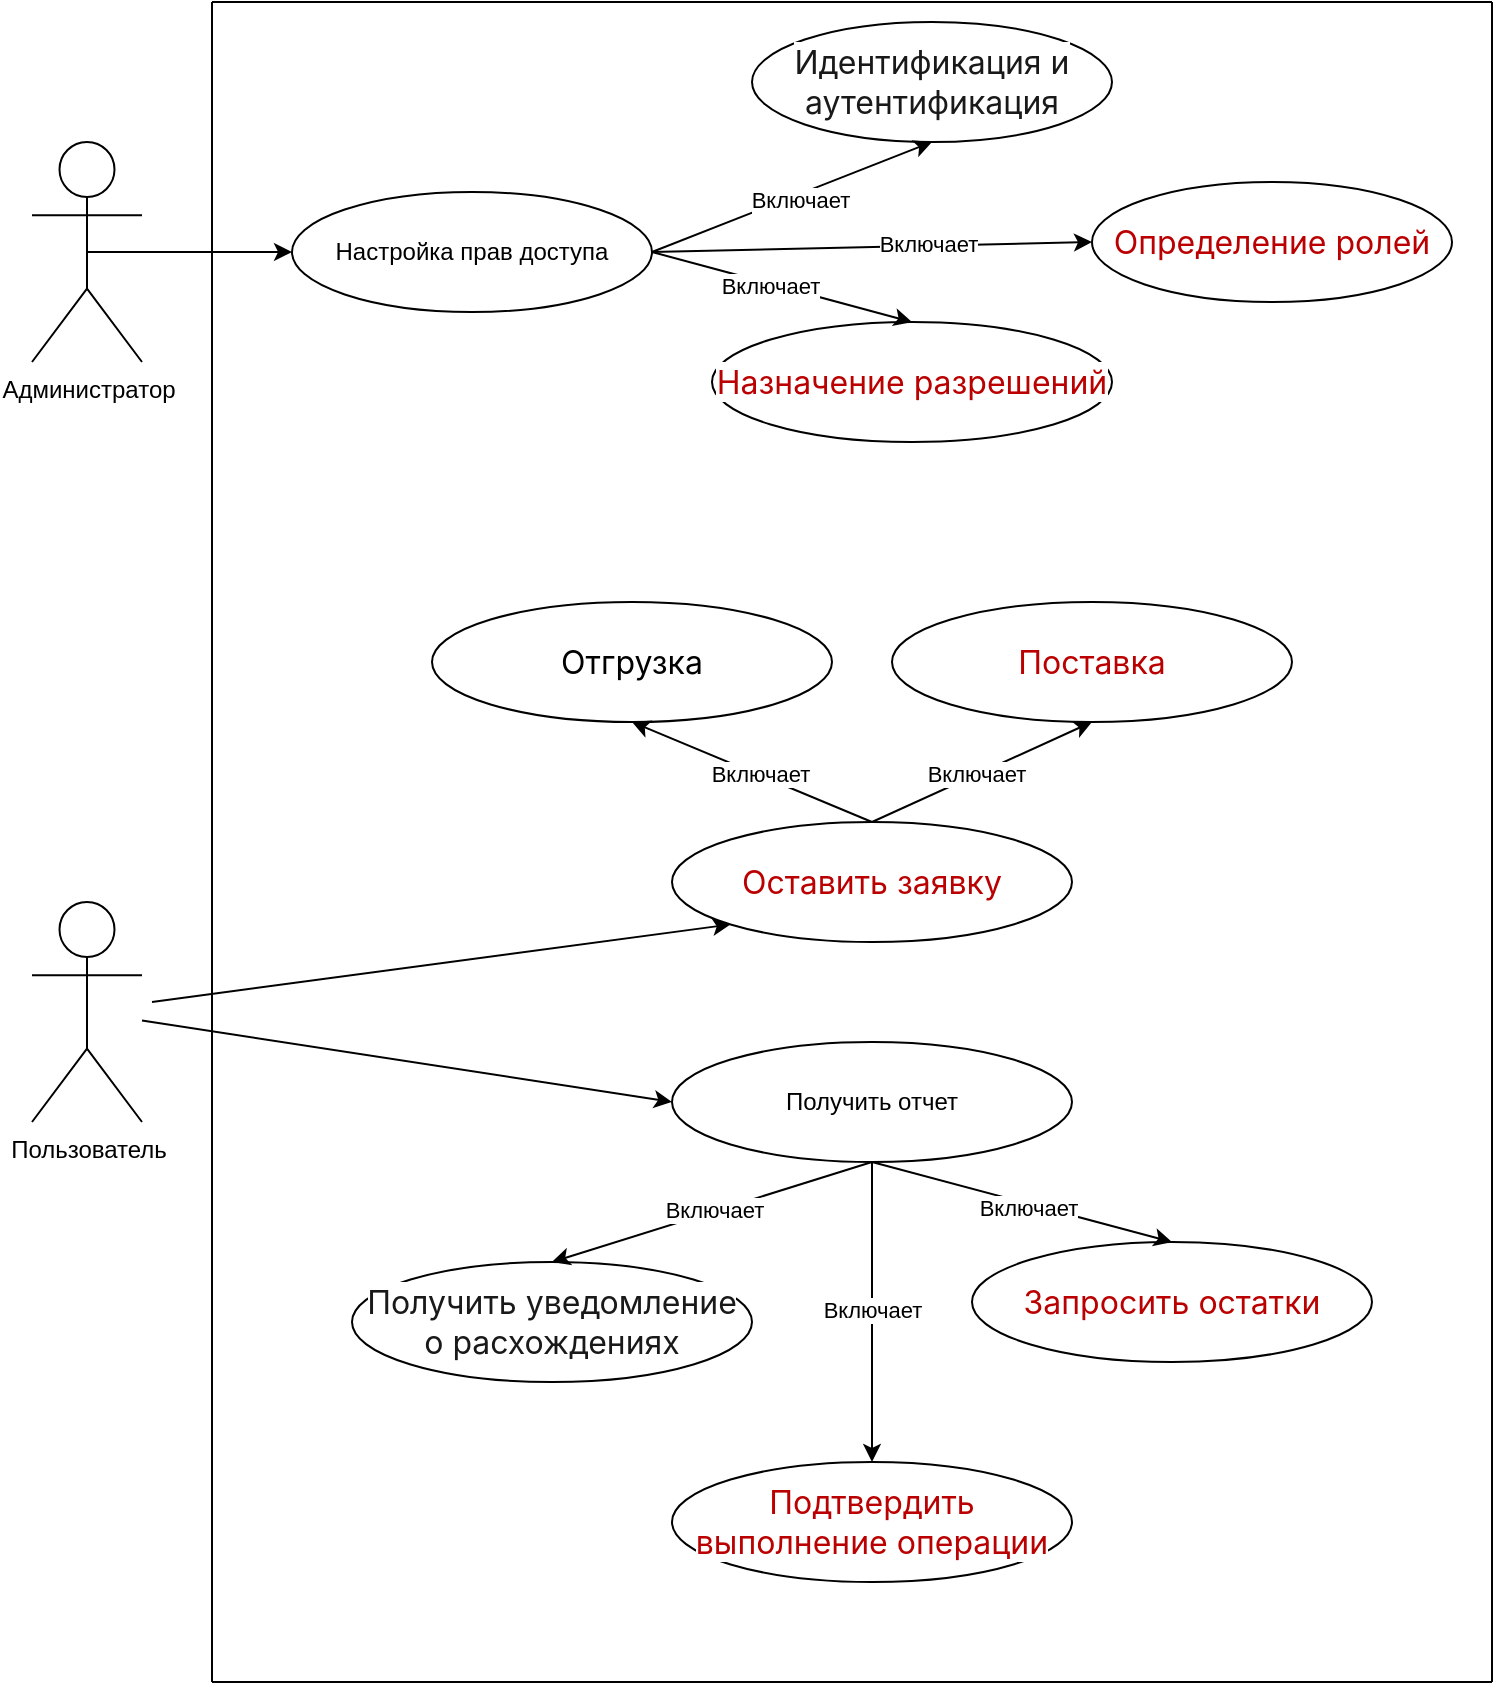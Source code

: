 <mxfile version="28.2.7">
  <diagram name="Страница — 1" id="tIaQ-fMS3q3bcoWdsxti">
    <mxGraphModel grid="1" page="1" gridSize="10" guides="1" tooltips="1" connect="1" arrows="1" fold="1" pageScale="1" pageWidth="827" pageHeight="1169" math="0" shadow="0">
      <root>
        <mxCell id="0" />
        <mxCell id="1" parent="0" />
        <mxCell id="HyqLLSG7Mpddw3mmOdJv-3" value="Администратор" style="shape=umlActor;verticalLabelPosition=bottom;verticalAlign=top;html=1;outlineConnect=0;" vertex="1" parent="1">
          <mxGeometry x="30" y="150" width="55" height="110" as="geometry" />
        </mxCell>
        <mxCell id="HyqLLSG7Mpddw3mmOdJv-5" value="Пользователь" style="shape=umlActor;verticalLabelPosition=bottom;verticalAlign=top;html=1;outlineConnect=0;" vertex="1" parent="1">
          <mxGeometry x="30" y="530" width="55" height="110" as="geometry" />
        </mxCell>
        <mxCell id="HyqLLSG7Mpddw3mmOdJv-12" value="Настройка прав доступа" style="ellipse;whiteSpace=wrap;html=1;" vertex="1" parent="1">
          <mxGeometry x="160" y="175" width="180" height="60" as="geometry" />
        </mxCell>
        <mxCell id="HyqLLSG7Mpddw3mmOdJv-14" value="&lt;span style=&quot;color: rgba(0, 0, 0, 0.9); font-family: -apple-system, BlinkMacSystemFont, Arial, Helvetica, &amp;quot;Arial Unicode MS&amp;quot;, sans-serif; font-size: 16px; text-align: left; background-color: rgb(255, 255, 255);&quot;&gt;Идентификация и аутентификация&lt;/span&gt;" style="ellipse;whiteSpace=wrap;html=1;" vertex="1" parent="1">
          <mxGeometry x="390" y="90" width="180" height="60" as="geometry" />
        </mxCell>
        <mxCell id="HyqLLSG7Mpddw3mmOdJv-15" value="&lt;div style=&quot;text-align: left;&quot;&gt;&lt;font face=&quot;-apple-system, BlinkMacSystemFont, Arial, Helvetica, Arial Unicode MS, sans-serif&quot; color=&quot;rgba(0, 0, 0, 0.9)&quot;&gt;&lt;span style=&quot;font-size: 16px; background-color: rgb(255, 255, 255);&quot;&gt;Назначение разрешений&lt;/span&gt;&lt;/font&gt;&lt;/div&gt;" style="ellipse;whiteSpace=wrap;html=1;" vertex="1" parent="1">
          <mxGeometry x="370" y="240" width="200" height="60" as="geometry" />
        </mxCell>
        <mxCell id="HyqLLSG7Mpddw3mmOdJv-16" value="&lt;div style=&quot;text-align: left;&quot;&gt;&lt;font face=&quot;-apple-system, BlinkMacSystemFont, Arial, Helvetica, Arial Unicode MS, sans-serif&quot; color=&quot;rgba(0, 0, 0, 0.9)&quot;&gt;&lt;span style=&quot;font-size: 16px; background-color: rgb(255, 255, 255);&quot;&gt;Определение ролей&lt;/span&gt;&lt;/font&gt;&lt;/div&gt;" style="ellipse;whiteSpace=wrap;html=1;" vertex="1" parent="1">
          <mxGeometry x="560" y="170" width="180" height="60" as="geometry" />
        </mxCell>
        <mxCell id="HyqLLSG7Mpddw3mmOdJv-17" value="" style="endArrow=classic;html=1;rounded=0;exitX=1;exitY=0.5;exitDx=0;exitDy=0;entryX=0.5;entryY=1;entryDx=0;entryDy=0;" edge="1" parent="1" source="HyqLLSG7Mpddw3mmOdJv-12" target="HyqLLSG7Mpddw3mmOdJv-14">
          <mxGeometry width="50" height="50" relative="1" as="geometry">
            <mxPoint x="330" y="420" as="sourcePoint" />
            <mxPoint x="380" y="370" as="targetPoint" />
          </mxGeometry>
        </mxCell>
        <mxCell id="HyqLLSG7Mpddw3mmOdJv-21" value="Включает" style="edgeLabel;html=1;align=center;verticalAlign=middle;resizable=0;points=[];" vertex="1" connectable="0" parent="HyqLLSG7Mpddw3mmOdJv-17">
          <mxGeometry x="0.042" y="-3" relative="1" as="geometry">
            <mxPoint as="offset" />
          </mxGeometry>
        </mxCell>
        <mxCell id="HyqLLSG7Mpddw3mmOdJv-18" value="" style="endArrow=classic;html=1;rounded=0;exitX=1;exitY=0.5;exitDx=0;exitDy=0;entryX=0;entryY=0.5;entryDx=0;entryDy=0;" edge="1" parent="1" source="HyqLLSG7Mpddw3mmOdJv-12" target="HyqLLSG7Mpddw3mmOdJv-16">
          <mxGeometry width="50" height="50" relative="1" as="geometry">
            <mxPoint x="330" y="420" as="sourcePoint" />
            <mxPoint x="380" y="370" as="targetPoint" />
          </mxGeometry>
        </mxCell>
        <mxCell id="HyqLLSG7Mpddw3mmOdJv-23" value="Включает" style="edgeLabel;html=1;align=center;verticalAlign=middle;resizable=0;points=[];" vertex="1" connectable="0" parent="HyqLLSG7Mpddw3mmOdJv-18">
          <mxGeometry x="0.25" y="1" relative="1" as="geometry">
            <mxPoint as="offset" />
          </mxGeometry>
        </mxCell>
        <mxCell id="HyqLLSG7Mpddw3mmOdJv-19" value="" style="endArrow=classic;html=1;rounded=0;exitX=1;exitY=0.5;exitDx=0;exitDy=0;entryX=0.5;entryY=0;entryDx=0;entryDy=0;" edge="1" parent="1" source="HyqLLSG7Mpddw3mmOdJv-12" target="HyqLLSG7Mpddw3mmOdJv-15">
          <mxGeometry width="50" height="50" relative="1" as="geometry">
            <mxPoint x="330" y="420" as="sourcePoint" />
            <mxPoint x="380" y="370" as="targetPoint" />
          </mxGeometry>
        </mxCell>
        <mxCell id="HyqLLSG7Mpddw3mmOdJv-24" value="Включает" style="edgeLabel;html=1;align=center;verticalAlign=middle;resizable=0;points=[];" vertex="1" connectable="0" parent="HyqLLSG7Mpddw3mmOdJv-19">
          <mxGeometry x="-0.092" y="-1" relative="1" as="geometry">
            <mxPoint as="offset" />
          </mxGeometry>
        </mxCell>
        <mxCell id="HyqLLSG7Mpddw3mmOdJv-25" value="&lt;div style=&quot;text-align: left;&quot;&gt;&lt;font face=&quot;-apple-system, BlinkMacSystemFont, Arial, Helvetica, Arial Unicode MS, sans-serif&quot; color=&quot;rgba(0, 0, 0, 0.9)&quot;&gt;&lt;span style=&quot;font-size: 16px; background-color: rgb(255, 255, 255);&quot;&gt;Оставить заявку&lt;/span&gt;&lt;/font&gt;&lt;/div&gt;" style="ellipse;whiteSpace=wrap;html=1;" vertex="1" parent="1">
          <mxGeometry x="350" y="490" width="200" height="60" as="geometry" />
        </mxCell>
        <mxCell id="HyqLLSG7Mpddw3mmOdJv-26" value="&lt;div style=&quot;&quot;&gt;&lt;span style=&quot;color: rgba(0, 0, 0, 0.9); font-family: -apple-system, BlinkMacSystemFont, Arial, Helvetica, &amp;quot;Arial Unicode MS&amp;quot;, sans-serif; font-size: 16px; background-color: rgb(255, 255, 255);&quot;&gt;Получить уведомление о расхождениях&lt;/span&gt;&lt;/div&gt;" style="ellipse;whiteSpace=wrap;html=1;align=center;" vertex="1" parent="1">
          <mxGeometry x="190" y="710" width="200" height="60" as="geometry" />
        </mxCell>
        <mxCell id="HyqLLSG7Mpddw3mmOdJv-27" value="&lt;div style=&quot;&quot;&gt;Получить отчет&lt;/div&gt;" style="ellipse;whiteSpace=wrap;html=1;align=center;" vertex="1" parent="1">
          <mxGeometry x="350" y="600" width="200" height="60" as="geometry" />
        </mxCell>
        <mxCell id="HyqLLSG7Mpddw3mmOdJv-28" value="&lt;div style=&quot;&quot;&gt;&lt;font face=&quot;-apple-system, BlinkMacSystemFont, Arial, Helvetica, Arial Unicode MS, sans-serif&quot; color=&quot;rgba(0, 0, 0, 0.9)&quot;&gt;&lt;span style=&quot;font-size: 16px; background-color: rgb(255, 255, 255);&quot;&gt;Подтвердить выполнение операции&lt;/span&gt;&lt;/font&gt;&lt;/div&gt;" style="ellipse;whiteSpace=wrap;html=1;align=center;" vertex="1" parent="1">
          <mxGeometry x="350" y="810" width="200" height="60" as="geometry" />
        </mxCell>
        <mxCell id="HyqLLSG7Mpddw3mmOdJv-29" value="&lt;div style=&quot;text-align: left;&quot;&gt;&lt;font face=&quot;-apple-system, BlinkMacSystemFont, Arial, Helvetica, Arial Unicode MS, sans-serif&quot; color=&quot;rgba(0, 0, 0, 0.9)&quot;&gt;&lt;span style=&quot;font-size: 16px; background-color: rgb(255, 255, 255);&quot;&gt;Запросить остатки&lt;/span&gt;&lt;/font&gt;&lt;/div&gt;" style="ellipse;whiteSpace=wrap;html=1;" vertex="1" parent="1">
          <mxGeometry x="500" y="700" width="200" height="60" as="geometry" />
        </mxCell>
        <mxCell id="HyqLLSG7Mpddw3mmOdJv-30" value="" style="endArrow=classic;html=1;rounded=0;entryX=0;entryY=1;entryDx=0;entryDy=0;" edge="1" parent="1" target="HyqLLSG7Mpddw3mmOdJv-25">
          <mxGeometry width="50" height="50" relative="1" as="geometry">
            <mxPoint x="90" y="580" as="sourcePoint" />
            <mxPoint x="380" y="640" as="targetPoint" />
          </mxGeometry>
        </mxCell>
        <mxCell id="HyqLLSG7Mpddw3mmOdJv-31" value="" style="endArrow=classic;html=1;rounded=0;entryX=0;entryY=0.5;entryDx=0;entryDy=0;" edge="1" parent="1" source="HyqLLSG7Mpddw3mmOdJv-5" target="HyqLLSG7Mpddw3mmOdJv-27">
          <mxGeometry width="50" height="50" relative="1" as="geometry">
            <mxPoint x="330" y="690" as="sourcePoint" />
            <mxPoint x="380" y="640" as="targetPoint" />
          </mxGeometry>
        </mxCell>
        <mxCell id="HyqLLSG7Mpddw3mmOdJv-33" value="" style="endArrow=classic;html=1;rounded=0;exitX=0.5;exitY=1;exitDx=0;exitDy=0;entryX=0.5;entryY=0;entryDx=0;entryDy=0;" edge="1" parent="1" source="HyqLLSG7Mpddw3mmOdJv-27" target="HyqLLSG7Mpddw3mmOdJv-26">
          <mxGeometry width="50" height="50" relative="1" as="geometry">
            <mxPoint x="330" y="690" as="sourcePoint" />
            <mxPoint x="380" y="640" as="targetPoint" />
          </mxGeometry>
        </mxCell>
        <mxCell id="HyqLLSG7Mpddw3mmOdJv-36" value="Включает" style="edgeLabel;html=1;align=center;verticalAlign=middle;resizable=0;points=[];" vertex="1" connectable="0" parent="HyqLLSG7Mpddw3mmOdJv-33">
          <mxGeometry x="-0.008" y="-1" relative="1" as="geometry">
            <mxPoint as="offset" />
          </mxGeometry>
        </mxCell>
        <mxCell id="HyqLLSG7Mpddw3mmOdJv-34" value="" style="endArrow=classic;html=1;rounded=0;exitX=0.5;exitY=1;exitDx=0;exitDy=0;entryX=0.5;entryY=0;entryDx=0;entryDy=0;" edge="1" parent="1" source="HyqLLSG7Mpddw3mmOdJv-27" target="HyqLLSG7Mpddw3mmOdJv-28">
          <mxGeometry width="50" height="50" relative="1" as="geometry">
            <mxPoint x="330" y="690" as="sourcePoint" />
            <mxPoint x="380" y="640" as="targetPoint" />
          </mxGeometry>
        </mxCell>
        <mxCell id="HyqLLSG7Mpddw3mmOdJv-37" value="Включает" style="edgeLabel;html=1;align=center;verticalAlign=middle;resizable=0;points=[];" vertex="1" connectable="0" parent="HyqLLSG7Mpddw3mmOdJv-34">
          <mxGeometry x="-0.017" relative="1" as="geometry">
            <mxPoint as="offset" />
          </mxGeometry>
        </mxCell>
        <mxCell id="HyqLLSG7Mpddw3mmOdJv-35" value="" style="endArrow=classic;html=1;rounded=0;exitX=0.5;exitY=1;exitDx=0;exitDy=0;entryX=0.5;entryY=0;entryDx=0;entryDy=0;" edge="1" parent="1" source="HyqLLSG7Mpddw3mmOdJv-27" target="HyqLLSG7Mpddw3mmOdJv-29">
          <mxGeometry width="50" height="50" relative="1" as="geometry">
            <mxPoint x="330" y="690" as="sourcePoint" />
            <mxPoint x="380" y="640" as="targetPoint" />
          </mxGeometry>
        </mxCell>
        <mxCell id="HyqLLSG7Mpddw3mmOdJv-38" value="Включает" style="edgeLabel;html=1;align=center;verticalAlign=middle;resizable=0;points=[];" vertex="1" connectable="0" parent="HyqLLSG7Mpddw3mmOdJv-35">
          <mxGeometry x="0.043" y="-3" relative="1" as="geometry">
            <mxPoint y="-1" as="offset" />
          </mxGeometry>
        </mxCell>
        <mxCell id="HyqLLSG7Mpddw3mmOdJv-39" value="&lt;div style=&quot;text-align: left;&quot;&gt;&lt;font face=&quot;-apple-system, BlinkMacSystemFont, Arial, Helvetica, Arial Unicode MS, sans-serif&quot; color=&quot;rgba(0, 0, 0, 0.9)&quot;&gt;&lt;span style=&quot;font-size: 16px; background-color: rgb(255, 255, 255);&quot;&gt;Поставка&lt;/span&gt;&lt;/font&gt;&lt;/div&gt;" style="ellipse;whiteSpace=wrap;html=1;" vertex="1" parent="1">
          <mxGeometry x="460" y="380" width="200" height="60" as="geometry" />
        </mxCell>
        <mxCell id="HyqLLSG7Mpddw3mmOdJv-40" value="&lt;font style=&quot;color: rgb(0, 0, 0);&quot; face=&quot;-apple-system, BlinkMacSystemFont, Arial, Helvetica, Arial Unicode MS, sans-serif&quot;&gt;&lt;span style=&quot;font-size: 16px; background-color: rgb(255, 255, 255);&quot;&gt;Отгрузка&lt;/span&gt;&lt;/font&gt;" style="ellipse;whiteSpace=wrap;html=1;" vertex="1" parent="1">
          <mxGeometry x="230" y="380" width="200" height="60" as="geometry" />
        </mxCell>
        <mxCell id="F0ZwqaO8ecnjVOgW2gC_-1" value="" style="endArrow=classic;html=1;rounded=0;exitX=0.5;exitY=0;exitDx=0;exitDy=0;entryX=0.5;entryY=1;entryDx=0;entryDy=0;" edge="1" parent="1" source="HyqLLSG7Mpddw3mmOdJv-25" target="HyqLLSG7Mpddw3mmOdJv-40">
          <mxGeometry width="50" height="50" relative="1" as="geometry">
            <mxPoint x="330" y="690" as="sourcePoint" />
            <mxPoint x="50" y="390" as="targetPoint" />
          </mxGeometry>
        </mxCell>
        <mxCell id="F0ZwqaO8ecnjVOgW2gC_-3" value="Включает" style="edgeLabel;html=1;align=center;verticalAlign=middle;resizable=0;points=[];" connectable="0" vertex="1" parent="F0ZwqaO8ecnjVOgW2gC_-1">
          <mxGeometry x="-0.063" y="-1" relative="1" as="geometry">
            <mxPoint as="offset" />
          </mxGeometry>
        </mxCell>
        <mxCell id="F0ZwqaO8ecnjVOgW2gC_-2" value="" style="endArrow=classic;html=1;rounded=0;exitX=0.5;exitY=0;exitDx=0;exitDy=0;entryX=0.5;entryY=1;entryDx=0;entryDy=0;" edge="1" parent="1" source="HyqLLSG7Mpddw3mmOdJv-25" target="HyqLLSG7Mpddw3mmOdJv-39">
          <mxGeometry width="50" height="50" relative="1" as="geometry">
            <mxPoint x="330" y="690" as="sourcePoint" />
            <mxPoint x="380" y="640" as="targetPoint" />
          </mxGeometry>
        </mxCell>
        <mxCell id="F0ZwqaO8ecnjVOgW2gC_-4" value="Включает" style="edgeLabel;html=1;align=center;verticalAlign=middle;resizable=0;points=[];" connectable="0" vertex="1" parent="F0ZwqaO8ecnjVOgW2gC_-2">
          <mxGeometry x="-0.058" y="1" relative="1" as="geometry">
            <mxPoint as="offset" />
          </mxGeometry>
        </mxCell>
        <mxCell id="F0ZwqaO8ecnjVOgW2gC_-5" value="" style="endArrow=classic;html=1;rounded=0;exitX=0.5;exitY=0.5;exitDx=0;exitDy=0;exitPerimeter=0;entryX=0;entryY=0.5;entryDx=0;entryDy=0;" edge="1" parent="1" source="HyqLLSG7Mpddw3mmOdJv-3" target="HyqLLSG7Mpddw3mmOdJv-12">
          <mxGeometry width="50" height="50" relative="1" as="geometry">
            <mxPoint x="330" y="550" as="sourcePoint" />
            <mxPoint x="380" y="500" as="targetPoint" />
          </mxGeometry>
        </mxCell>
        <mxCell id="F0ZwqaO8ecnjVOgW2gC_-12" value="" style="endArrow=none;html=1;rounded=0;" edge="1" parent="1">
          <mxGeometry width="50" height="50" relative="1" as="geometry">
            <mxPoint x="120" y="920" as="sourcePoint" />
            <mxPoint x="120" y="80" as="targetPoint" />
          </mxGeometry>
        </mxCell>
        <mxCell id="F0ZwqaO8ecnjVOgW2gC_-13" value="" style="endArrow=none;html=1;rounded=0;" edge="1" parent="1">
          <mxGeometry width="50" height="50" relative="1" as="geometry">
            <mxPoint x="120" y="80" as="sourcePoint" />
            <mxPoint x="760" y="80" as="targetPoint" />
          </mxGeometry>
        </mxCell>
        <mxCell id="F0ZwqaO8ecnjVOgW2gC_-14" value="" style="endArrow=none;html=1;rounded=0;" edge="1" parent="1">
          <mxGeometry width="50" height="50" relative="1" as="geometry">
            <mxPoint x="760" y="920" as="sourcePoint" />
            <mxPoint x="760" y="80" as="targetPoint" />
          </mxGeometry>
        </mxCell>
        <mxCell id="F0ZwqaO8ecnjVOgW2gC_-15" value="" style="endArrow=none;html=1;rounded=0;" edge="1" parent="1">
          <mxGeometry width="50" height="50" relative="1" as="geometry">
            <mxPoint x="120" y="920" as="sourcePoint" />
            <mxPoint x="760" y="920" as="targetPoint" />
          </mxGeometry>
        </mxCell>
      </root>
    </mxGraphModel>
  </diagram>
</mxfile>
